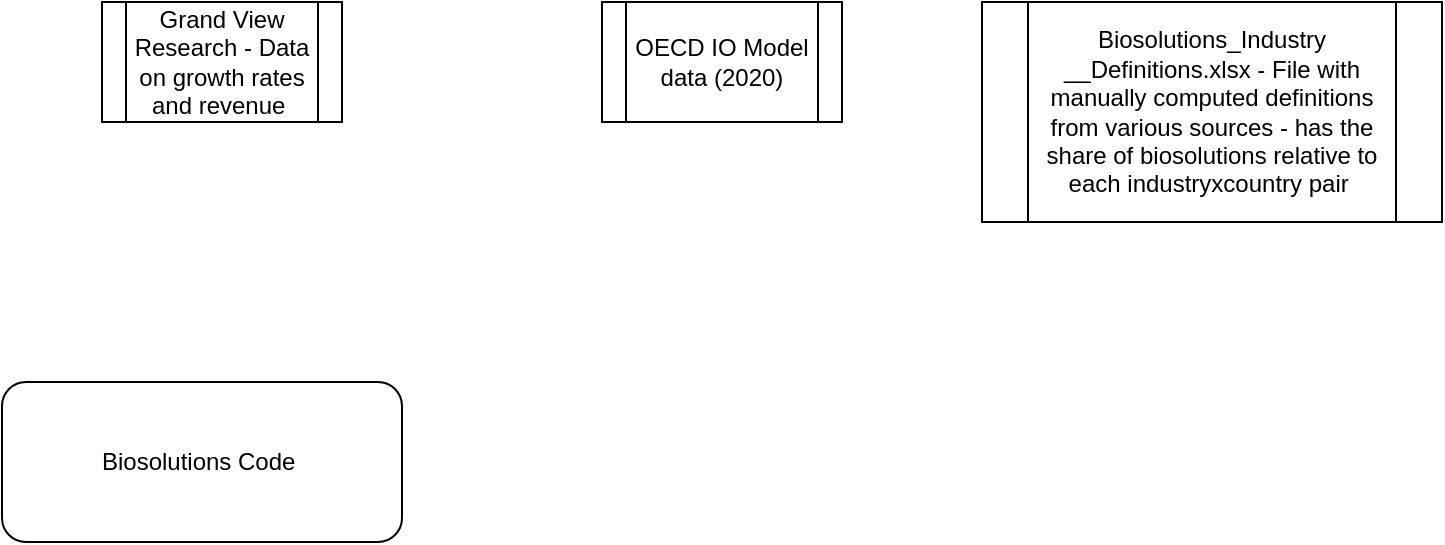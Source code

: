 <mxfile version="28.2.1">
  <diagram name="Page-1" id="xI2TjOL3Dtbvk028gNrC">
    <mxGraphModel dx="1546" dy="892" grid="1" gridSize="10" guides="1" tooltips="1" connect="1" arrows="1" fold="1" page="1" pageScale="1" pageWidth="1169" pageHeight="827" math="0" shadow="0">
      <root>
        <mxCell id="0" />
        <mxCell id="1" parent="0" />
        <mxCell id="HoI9m2LMYl4AdCsWqnJ0-1" value="Biosolutions Code&amp;nbsp;" style="rounded=1;whiteSpace=wrap;html=1;" vertex="1" parent="1">
          <mxGeometry x="120" y="280" width="200" height="80" as="geometry" />
        </mxCell>
        <mxCell id="HoI9m2LMYl4AdCsWqnJ0-2" value="Grand View Research - Data on growth rates and revenue&amp;nbsp;" style="shape=process;whiteSpace=wrap;html=1;backgroundOutline=1;" vertex="1" parent="1">
          <mxGeometry x="170" y="90" width="120" height="60" as="geometry" />
        </mxCell>
        <mxCell id="HoI9m2LMYl4AdCsWqnJ0-3" value="OECD IO Model data (2020)" style="shape=process;whiteSpace=wrap;html=1;backgroundOutline=1;" vertex="1" parent="1">
          <mxGeometry x="420" y="90" width="120" height="60" as="geometry" />
        </mxCell>
        <mxCell id="HoI9m2LMYl4AdCsWqnJ0-4" value="Biosolutions_Industry&lt;div&gt;__Definitions.xlsx - File with manually computed definitions from various sources - has the share of biosolutions relative to each industryxcountry pair&amp;nbsp;&lt;/div&gt;" style="shape=process;whiteSpace=wrap;html=1;backgroundOutline=1;" vertex="1" parent="1">
          <mxGeometry x="610" y="90" width="230" height="110" as="geometry" />
        </mxCell>
      </root>
    </mxGraphModel>
  </diagram>
</mxfile>
